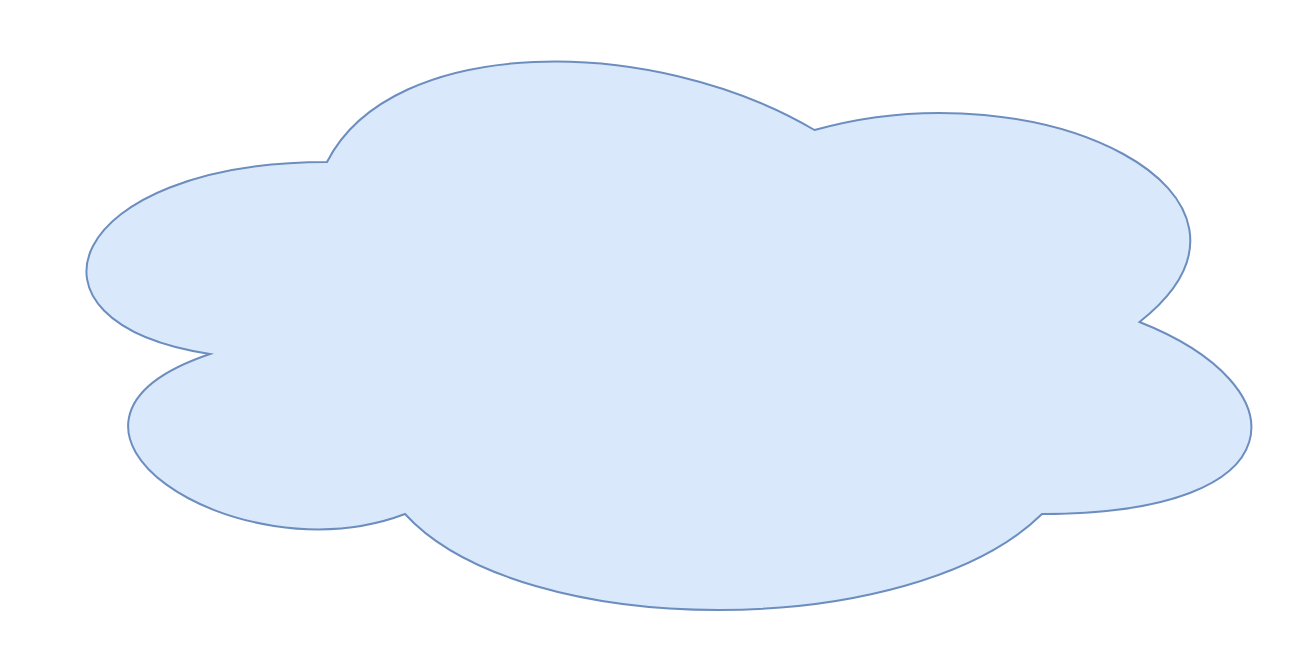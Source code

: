 <mxfile version="10.7.4" type="github"><diagram id="4IK1Um5xhrexqA-xzZzg" name="Page-1"><mxGraphModel dx="1044" dy="452" grid="1" gridSize="10" guides="1" tooltips="1" connect="1" arrows="1" fold="1" page="1" pageScale="1" pageWidth="827" pageHeight="1169" background="#ffffff" math="0" shadow="0"><root><mxCell id="0"/><mxCell id="1" parent="0"/><mxCell id="KvjQatQ64ZEA7-jcn9gX-1" value="" style="ellipse;shape=cloud;whiteSpace=wrap;html=1;fillColor=#dae8fc;strokeColor=#6c8ebf;" vertex="1" parent="1"><mxGeometry x="160" y="150" width="650" height="320" as="geometry"/></mxCell></root></mxGraphModel></diagram><diagram id="UwQi1W9pHYQSs_V9BIVv" name="Page-2"><mxGraphModel dx="1044" dy="452" grid="1" gridSize="10" guides="1" tooltips="1" connect="1" arrows="1" fold="1" page="1" pageScale="1" pageWidth="827" pageHeight="1169" math="0" shadow="0"><root><mxCell id="HChpp5ueUXD_LnC0vqjz-0"/><mxCell id="HChpp5ueUXD_LnC0vqjz-1" parent="HChpp5ueUXD_LnC0vqjz-0"/></root></mxGraphModel></diagram></mxfile>